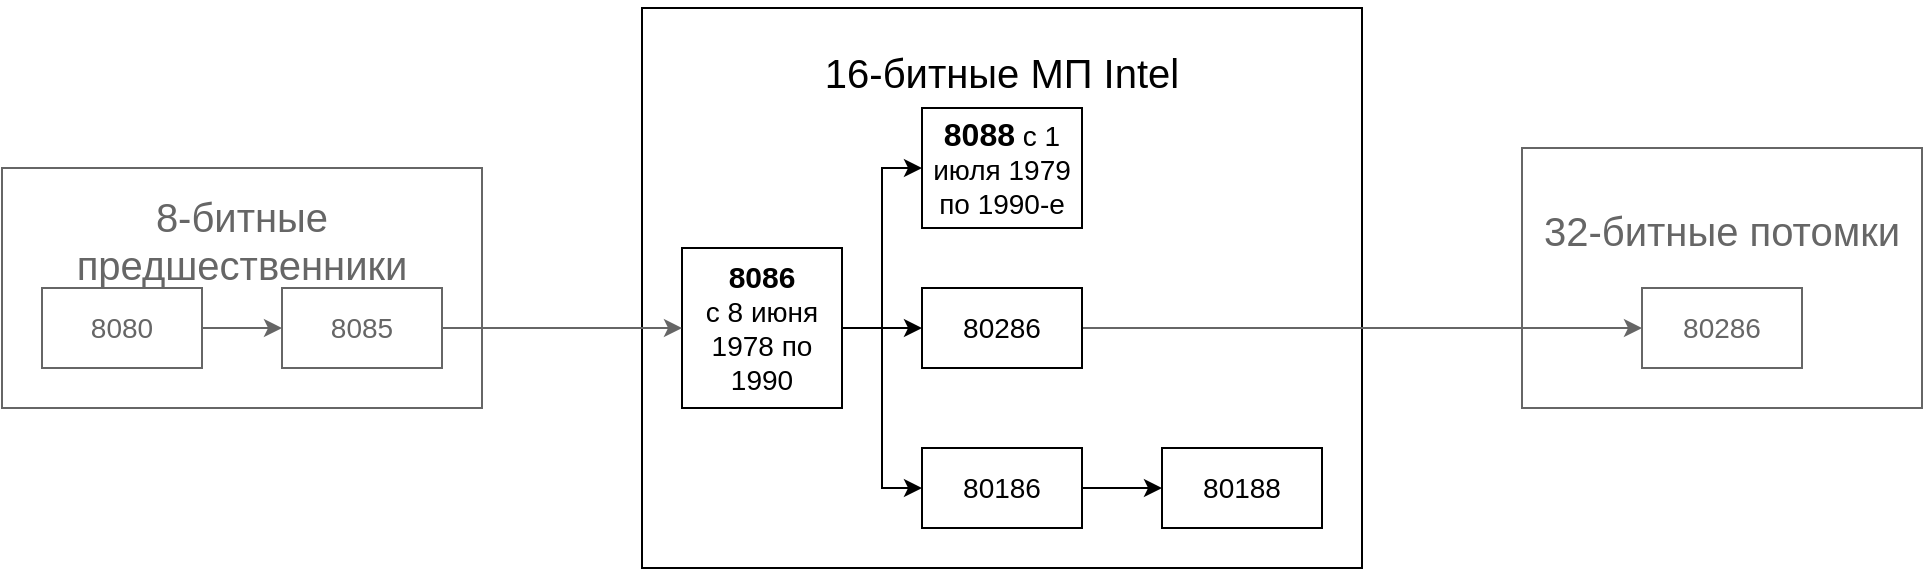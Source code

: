 <mxfile type="github" version="12.3.8" pages="1">
  <diagram id="d5CMdZOocbE8XO5Xt-lS" name="Page-1">
    <mxGraphModel grid="1" dx="782" dy="466" gridSize="10" guides="1" tooltips="1" connect="1" arrows="1" fold="1" page="1" pageScale="1" pageWidth="2336" pageHeight="1654" math="0" shadow="0">
      <root>
        <mxCell id="0"/>
        <mxCell id="1" parent="0"/>
        <mxCell id="Aal0k1yeenBHTnhblUQM-19" value="&lt;font color=&quot;#666666&quot; style=&quot;font-size: 20px&quot;&gt;32-битные потомки&lt;br&gt;&lt;br&gt;&lt;br&gt;&lt;/font&gt;" parent="1" style="rounded=0;whiteSpace=wrap;html=1;strokeWidth=1;fontSize=14;strokeColor=#666666;" vertex="1">
          <mxGeometry as="geometry" x="800" y="190" width="200" height="130"/>
        </mxCell>
        <mxCell id="Aal0k1yeenBHTnhblUQM-13" value="&lt;font color=&quot;#666666&quot; style=&quot;font-size: 20px&quot;&gt;8-битные предшественники&lt;br&gt;&lt;br&gt;&lt;br&gt;&lt;/font&gt;" parent="1" style="rounded=0;whiteSpace=wrap;html=1;strokeWidth=1;fontSize=14;strokeColor=#666666;" vertex="1">
          <mxGeometry as="geometry" x="40" y="200" width="240" height="120"/>
        </mxCell>
        <mxCell id="Aal0k1yeenBHTnhblUQM-10" value="&lt;font style=&quot;font-size: 20px&quot;&gt;&lt;br&gt;16-битные МП Intel&lt;br&gt;&lt;br&gt;&lt;br&gt;&lt;br&gt;&lt;br&gt;&lt;br&gt;&lt;br&gt;&lt;br&gt;&lt;br&gt;&lt;br&gt;&lt;br&gt;&lt;/font&gt;" parent="1" style="rounded=0;whiteSpace=wrap;html=1;" vertex="1">
          <mxGeometry as="geometry" x="360" y="120" width="360" height="280"/>
        </mxCell>
        <mxCell id="Aal0k1yeenBHTnhblUQM-6" parent="1" style="edgeStyle=orthogonalEdgeStyle;rounded=0;orthogonalLoop=1;jettySize=auto;html=1;exitX=1;exitY=0.5;exitDx=0;exitDy=0;entryX=0;entryY=0.5;entryDx=0;entryDy=0;" edge="1" source="Aal0k1yeenBHTnhblUQM-1" target="Aal0k1yeenBHTnhblUQM-5">
          <mxGeometry as="geometry" relative="1"/>
        </mxCell>
        <mxCell id="Aal0k1yeenBHTnhblUQM-7" parent="1" style="edgeStyle=orthogonalEdgeStyle;rounded=0;orthogonalLoop=1;jettySize=auto;html=1;exitX=1;exitY=0.5;exitDx=0;exitDy=0;entryX=0;entryY=0.5;entryDx=0;entryDy=0;" edge="1" source="Aal0k1yeenBHTnhblUQM-1" target="Aal0k1yeenBHTnhblUQM-4">
          <mxGeometry as="geometry" relative="1"/>
        </mxCell>
        <mxCell id="Aal0k1yeenBHTnhblUQM-8" parent="1" style="edgeStyle=orthogonalEdgeStyle;rounded=0;orthogonalLoop=1;jettySize=auto;html=1;exitX=1;exitY=0.5;exitDx=0;exitDy=0;entryX=0;entryY=0.5;entryDx=0;entryDy=0;" edge="1" source="Aal0k1yeenBHTnhblUQM-1" target="Aal0k1yeenBHTnhblUQM-3">
          <mxGeometry as="geometry" relative="1"/>
        </mxCell>
        <mxCell id="Aal0k1yeenBHTnhblUQM-1" value="&lt;b style=&quot;font-size: 15px&quot;&gt;8086&lt;/b&gt;&lt;br&gt;с 8 июня 1978 по 1990" parent="1" style="rounded=0;whiteSpace=wrap;html=1;strokeWidth=1;fontSize=14;" vertex="1">
          <mxGeometry as="geometry" x="380" y="240" width="80" height="80"/>
        </mxCell>
        <mxCell id="Aal0k1yeenBHTnhblUQM-2" value="80188" parent="1" style="rounded=0;whiteSpace=wrap;html=1;strokeWidth=1;fontSize=14;" vertex="1">
          <mxGeometry as="geometry" x="620" y="340" width="80" height="40"/>
        </mxCell>
        <mxCell id="Aal0k1yeenBHTnhblUQM-18" parent="1" style="edgeStyle=orthogonalEdgeStyle;rounded=0;orthogonalLoop=1;jettySize=auto;html=1;exitX=1;exitY=0.5;exitDx=0;exitDy=0;entryX=0;entryY=0.5;entryDx=0;entryDy=0;strokeColor=#666666;fontSize=14;" edge="1" source="Aal0k1yeenBHTnhblUQM-3" target="Aal0k1yeenBHTnhblUQM-17">
          <mxGeometry as="geometry" relative="1"/>
        </mxCell>
        <mxCell id="Aal0k1yeenBHTnhblUQM-3" value="80286" parent="1" style="rounded=0;whiteSpace=wrap;html=1;strokeWidth=1;fontSize=14;" vertex="1">
          <mxGeometry as="geometry" x="500" y="260" width="80" height="40"/>
        </mxCell>
        <mxCell id="Aal0k1yeenBHTnhblUQM-9" parent="1" style="edgeStyle=orthogonalEdgeStyle;rounded=0;orthogonalLoop=1;jettySize=auto;html=1;exitX=1;exitY=0.5;exitDx=0;exitDy=0;entryX=0;entryY=0.5;entryDx=0;entryDy=0;" edge="1" source="Aal0k1yeenBHTnhblUQM-4" target="Aal0k1yeenBHTnhblUQM-2">
          <mxGeometry as="geometry" relative="1"/>
        </mxCell>
        <mxCell id="Aal0k1yeenBHTnhblUQM-4" value="80186" parent="1" style="rounded=0;whiteSpace=wrap;html=1;strokeWidth=1;fontSize=14;" vertex="1">
          <mxGeometry as="geometry" x="500" y="340" width="80" height="40"/>
        </mxCell>
        <mxCell id="Aal0k1yeenBHTnhblUQM-5" value="&lt;b style=&quot;font-size: 16px&quot;&gt;&lt;font style=&quot;font-size: 16px&quot;&gt;8088&lt;/font&gt;&lt;/b&gt; с 1 июля 1979 по 1990-е" parent="1" style="rounded=0;whiteSpace=wrap;html=1;strokeWidth=1;fontSize=14;" vertex="1">
          <mxGeometry as="geometry" x="500" y="170" width="80" height="60"/>
        </mxCell>
        <mxCell id="Aal0k1yeenBHTnhblUQM-14" parent="1" style="edgeStyle=orthogonalEdgeStyle;rounded=0;orthogonalLoop=1;jettySize=auto;html=1;exitX=1;exitY=0.5;exitDx=0;exitDy=0;entryX=0;entryY=0.5;entryDx=0;entryDy=0;fontSize=14;strokeColor=#666666;" edge="1" source="Aal0k1yeenBHTnhblUQM-11" target="Aal0k1yeenBHTnhblUQM-1">
          <mxGeometry as="geometry" relative="1"/>
        </mxCell>
        <mxCell id="Aal0k1yeenBHTnhblUQM-11" value="&lt;font color=&quot;#666666&quot;&gt;8085&lt;/font&gt;" parent="1" style="rounded=0;whiteSpace=wrap;html=1;strokeWidth=1;fontSize=14;strokeColor=#666666;" vertex="1">
          <mxGeometry as="geometry" x="180" y="260" width="80" height="40"/>
        </mxCell>
        <mxCell id="Aal0k1yeenBHTnhblUQM-15" parent="1" style="edgeStyle=orthogonalEdgeStyle;rounded=0;orthogonalLoop=1;jettySize=auto;html=1;exitX=1;exitY=0.5;exitDx=0;exitDy=0;entryX=0;entryY=0.5;entryDx=0;entryDy=0;fontSize=14;strokeColor=#666666;" edge="1" source="Aal0k1yeenBHTnhblUQM-12" target="Aal0k1yeenBHTnhblUQM-11">
          <mxGeometry as="geometry" relative="1"/>
        </mxCell>
        <mxCell id="Aal0k1yeenBHTnhblUQM-12" value="&lt;font color=&quot;#666666&quot;&gt;8080&lt;/font&gt;" parent="1" style="rounded=0;whiteSpace=wrap;html=1;strokeWidth=1;fontSize=14;strokeColor=#666666;" vertex="1">
          <mxGeometry as="geometry" x="60" y="260" width="80" height="40"/>
        </mxCell>
        <mxCell id="Aal0k1yeenBHTnhblUQM-17" value="&lt;font color=&quot;#666666&quot;&gt;80286&lt;/font&gt;" parent="1" style="rounded=0;whiteSpace=wrap;html=1;strokeWidth=1;fontSize=14;strokeColor=#666666;" vertex="1">
          <mxGeometry as="geometry" x="860" y="260" width="80" height="40"/>
        </mxCell>
      </root>
    </mxGraphModel>
  </diagram>
</mxfile>
